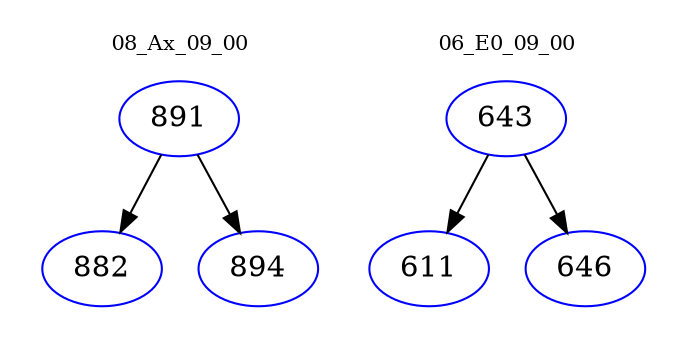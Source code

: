 digraph{
subgraph cluster_0 {
color = white
label = "08_Ax_09_00";
fontsize=10;
T0_891 [label="891", color="blue"]
T0_891 -> T0_882 [color="black"]
T0_882 [label="882", color="blue"]
T0_891 -> T0_894 [color="black"]
T0_894 [label="894", color="blue"]
}
subgraph cluster_1 {
color = white
label = "06_E0_09_00";
fontsize=10;
T1_643 [label="643", color="blue"]
T1_643 -> T1_611 [color="black"]
T1_611 [label="611", color="blue"]
T1_643 -> T1_646 [color="black"]
T1_646 [label="646", color="blue"]
}
}
